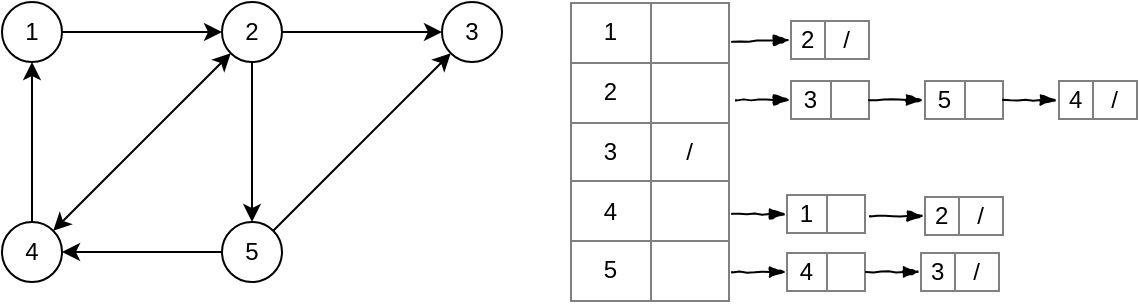 <mxfile version="10.6.7" type="github"><diagram id="oC0X6ZdHyarAYUJysurW" name="第 1 页"><mxGraphModel dx="1398" dy="677" grid="1" gridSize="10" guides="1" tooltips="1" connect="1" arrows="1" fold="1" page="1" pageScale="1" pageWidth="827" pageHeight="1169" math="0" shadow="0"><root><mxCell id="0"/><mxCell id="1" parent="0"/><mxCell id="_p4sKVFhMQk_3CcSbi1W-7" value="" style="edgeStyle=orthogonalEdgeStyle;rounded=0;orthogonalLoop=1;jettySize=auto;html=1;" edge="1" parent="1" source="_p4sKVFhMQk_3CcSbi1W-1" target="_p4sKVFhMQk_3CcSbi1W-6"><mxGeometry relative="1" as="geometry"/></mxCell><mxCell id="_p4sKVFhMQk_3CcSbi1W-1" value="1" style="ellipse;whiteSpace=wrap;html=1;aspect=fixed;" vertex="1" parent="1"><mxGeometry x="40" y="80" width="30" height="30" as="geometry"/></mxCell><mxCell id="_p4sKVFhMQk_3CcSbi1W-9" value="" style="edgeStyle=orthogonalEdgeStyle;rounded=0;orthogonalLoop=1;jettySize=auto;html=1;" edge="1" parent="1" source="_p4sKVFhMQk_3CcSbi1W-6" target="_p4sKVFhMQk_3CcSbi1W-8"><mxGeometry relative="1" as="geometry"/></mxCell><mxCell id="_p4sKVFhMQk_3CcSbi1W-11" value="" style="edgeStyle=orthogonalEdgeStyle;rounded=0;orthogonalLoop=1;jettySize=auto;html=1;" edge="1" parent="1" source="_p4sKVFhMQk_3CcSbi1W-6" target="_p4sKVFhMQk_3CcSbi1W-10"><mxGeometry relative="1" as="geometry"/></mxCell><mxCell id="_p4sKVFhMQk_3CcSbi1W-6" value="2" style="ellipse;whiteSpace=wrap;html=1;aspect=fixed;" vertex="1" parent="1"><mxGeometry x="150" y="80" width="30" height="30" as="geometry"/></mxCell><mxCell id="_p4sKVFhMQk_3CcSbi1W-10" value="5" style="ellipse;whiteSpace=wrap;html=1;aspect=fixed;" vertex="1" parent="1"><mxGeometry x="150" y="190" width="30" height="30" as="geometry"/></mxCell><mxCell id="_p4sKVFhMQk_3CcSbi1W-8" value="3" style="ellipse;whiteSpace=wrap;html=1;aspect=fixed;" vertex="1" parent="1"><mxGeometry x="260" y="80" width="30" height="30" as="geometry"/></mxCell><mxCell id="_p4sKVFhMQk_3CcSbi1W-2" value="4" style="ellipse;whiteSpace=wrap;html=1;aspect=fixed;" vertex="1" parent="1"><mxGeometry x="40" y="190" width="30" height="30" as="geometry"/></mxCell><mxCell id="_p4sKVFhMQk_3CcSbi1W-12" value="" style="endArrow=classic;startArrow=classic;html=1;entryX=0;entryY=1;entryDx=0;entryDy=0;exitX=1;exitY=0;exitDx=0;exitDy=0;" edge="1" parent="1" source="_p4sKVFhMQk_3CcSbi1W-2" target="_p4sKVFhMQk_3CcSbi1W-6"><mxGeometry width="50" height="50" relative="1" as="geometry"><mxPoint x="70" y="190" as="sourcePoint"/><mxPoint x="120" y="140" as="targetPoint"/></mxGeometry></mxCell><mxCell id="_p4sKVFhMQk_3CcSbi1W-13" value="" style="endArrow=classic;html=1;entryX=1;entryY=0.5;entryDx=0;entryDy=0;exitX=0;exitY=0.5;exitDx=0;exitDy=0;" edge="1" parent="1" source="_p4sKVFhMQk_3CcSbi1W-10" target="_p4sKVFhMQk_3CcSbi1W-2"><mxGeometry width="50" height="50" relative="1" as="geometry"><mxPoint x="90" y="270" as="sourcePoint"/><mxPoint x="140" y="220" as="targetPoint"/></mxGeometry></mxCell><mxCell id="_p4sKVFhMQk_3CcSbi1W-14" value="" style="endArrow=classic;html=1;exitX=0.5;exitY=0;exitDx=0;exitDy=0;entryX=0.5;entryY=1;entryDx=0;entryDy=0;" edge="1" parent="1" source="_p4sKVFhMQk_3CcSbi1W-2" target="_p4sKVFhMQk_3CcSbi1W-1"><mxGeometry width="50" height="50" relative="1" as="geometry"><mxPoint x="30" y="190" as="sourcePoint"/><mxPoint x="80" y="140" as="targetPoint"/></mxGeometry></mxCell><mxCell id="_p4sKVFhMQk_3CcSbi1W-15" value="" style="endArrow=classic;html=1;exitX=1;exitY=0;exitDx=0;exitDy=0;entryX=0;entryY=1;entryDx=0;entryDy=0;" edge="1" parent="1" source="_p4sKVFhMQk_3CcSbi1W-10" target="_p4sKVFhMQk_3CcSbi1W-8"><mxGeometry width="50" height="50" relative="1" as="geometry"><mxPoint x="200" y="200" as="sourcePoint"/><mxPoint x="250" y="150" as="targetPoint"/></mxGeometry></mxCell><mxCell id="_p4sKVFhMQk_3CcSbi1W-16" value="&lt;table border=&quot;1&quot; width=&quot;100%&quot; style=&quot;width: 100% ; height: 100% ; border-collapse: collapse&quot;&gt;&lt;tbody&gt;&lt;tr&gt;&lt;td align=&quot;center&quot;&gt;1&lt;/td&gt;&lt;td align=&quot;center&quot;&gt;&amp;nbsp;&amp;nbsp;&lt;/td&gt;&lt;/tr&gt;&lt;tr&gt;&lt;td align=&quot;center&quot;&gt;2&lt;/td&gt;&lt;td align=&quot;center&quot;&gt;&lt;br&gt;&lt;/td&gt;&lt;/tr&gt;&lt;tr&gt;&lt;td align=&quot;center&quot;&gt;3&lt;/td&gt;&lt;td align=&quot;center&quot;&gt;/&lt;/td&gt;&lt;/tr&gt;&lt;tr&gt;&lt;td style=&quot;text-align: center&quot;&gt;4&lt;/td&gt;&lt;td&gt;&lt;br&gt;&lt;/td&gt;&lt;/tr&gt;&lt;tr&gt;&lt;td style=&quot;text-align: center&quot;&gt;5&lt;/td&gt;&lt;td&gt;&lt;br&gt;&lt;/td&gt;&lt;/tr&gt;&lt;/tbody&gt;&lt;/table&gt;" style="text;html=1;strokeColor=none;fillColor=none;overflow=fill;" vertex="1" parent="1"><mxGeometry x="324" y="80" width="80" height="150" as="geometry"/></mxCell><mxCell id="_p4sKVFhMQk_3CcSbi1W-17" value="&lt;table border=&quot;1&quot; width=&quot;100%&quot; style=&quot;width: 100% ; height: 100% ; border-collapse: collapse&quot;&gt;&lt;tbody&gt;&lt;tr&gt;&lt;td align=&quot;center&quot;&gt;2&lt;/td&gt;&lt;td align=&quot;center&quot;&gt;&amp;nbsp;/&amp;nbsp;&lt;/td&gt;&lt;/tr&gt;&lt;/tbody&gt;&lt;/table&gt;" style="text;html=1;strokeColor=none;fillColor=none;overflow=fill;" vertex="1" parent="1"><mxGeometry x="434" y="89" width="40" height="20" as="geometry"/></mxCell><mxCell id="_p4sKVFhMQk_3CcSbi1W-18" value="" style="rounded=0;comic=1;strokeWidth=1;endArrow=blockThin;html=1;fontFamily=Comic Sans MS;fontStyle=1;entryX=0;entryY=0.5;entryDx=0;entryDy=0;exitX=1.013;exitY=0.133;exitDx=0;exitDy=0;exitPerimeter=0;" edge="1" parent="1" source="_p4sKVFhMQk_3CcSbi1W-16" target="_p4sKVFhMQk_3CcSbi1W-17"><mxGeometry width="50" height="50" relative="1" as="geometry"><mxPoint x="370" y="130" as="sourcePoint"/><mxPoint x="420" y="80" as="targetPoint"/></mxGeometry></mxCell><mxCell id="_p4sKVFhMQk_3CcSbi1W-21" value="" style="group" vertex="1" connectable="0" parent="1"><mxGeometry x="407" y="119" width="67" height="20" as="geometry"/></mxCell><mxCell id="_p4sKVFhMQk_3CcSbi1W-19" value="&lt;table border=&quot;1&quot; width=&quot;100%&quot; style=&quot;width: 100% ; height: 100% ; border-collapse: collapse&quot;&gt;&lt;tbody&gt;&lt;tr&gt;&lt;td align=&quot;center&quot;&gt;3&lt;/td&gt;&lt;td align=&quot;center&quot;&gt;&amp;nbsp;&amp;nbsp;&lt;/td&gt;&lt;/tr&gt;&lt;/tbody&gt;&lt;/table&gt;" style="text;html=1;strokeColor=none;fillColor=none;overflow=fill;" vertex="1" parent="_p4sKVFhMQk_3CcSbi1W-21"><mxGeometry x="27" width="40" height="20" as="geometry"/></mxCell><mxCell id="_p4sKVFhMQk_3CcSbi1W-20" value="" style="rounded=0;comic=1;strokeWidth=1;endArrow=blockThin;html=1;fontFamily=Comic Sans MS;fontStyle=1;entryX=0;entryY=0.5;entryDx=0;entryDy=0;" edge="1" parent="_p4sKVFhMQk_3CcSbi1W-21" target="_p4sKVFhMQk_3CcSbi1W-19"><mxGeometry width="50" height="50" relative="1" as="geometry"><mxPoint y="10" as="sourcePoint"/><mxPoint x="-317" y="131" as="targetPoint"/></mxGeometry></mxCell><mxCell id="_p4sKVFhMQk_3CcSbi1W-22" value="" style="group" vertex="1" connectable="0" parent="1"><mxGeometry x="473.5" y="119" width="67" height="20" as="geometry"/></mxCell><mxCell id="_p4sKVFhMQk_3CcSbi1W-23" value="&lt;table border=&quot;1&quot; width=&quot;100%&quot; style=&quot;width: 100% ; height: 100% ; border-collapse: collapse&quot;&gt;&lt;tbody&gt;&lt;tr&gt;&lt;td align=&quot;center&quot;&gt;5&lt;/td&gt;&lt;td align=&quot;center&quot;&gt;&amp;nbsp;&amp;nbsp;&lt;/td&gt;&lt;/tr&gt;&lt;/tbody&gt;&lt;/table&gt;" style="text;html=1;strokeColor=none;fillColor=none;overflow=fill;" vertex="1" parent="_p4sKVFhMQk_3CcSbi1W-22"><mxGeometry x="27" width="40" height="20" as="geometry"/></mxCell><mxCell id="_p4sKVFhMQk_3CcSbi1W-24" value="" style="rounded=0;comic=1;strokeWidth=1;endArrow=blockThin;html=1;fontFamily=Comic Sans MS;fontStyle=1;entryX=0;entryY=0.5;entryDx=0;entryDy=0;" edge="1" parent="_p4sKVFhMQk_3CcSbi1W-22" target="_p4sKVFhMQk_3CcSbi1W-23"><mxGeometry width="50" height="50" relative="1" as="geometry"><mxPoint y="10" as="sourcePoint"/><mxPoint x="-317" y="131" as="targetPoint"/></mxGeometry></mxCell><mxCell id="_p4sKVFhMQk_3CcSbi1W-25" value="" style="group" vertex="1" connectable="0" parent="1"><mxGeometry x="540.5" y="119" width="67" height="20" as="geometry"/></mxCell><mxCell id="_p4sKVFhMQk_3CcSbi1W-26" value="&lt;table border=&quot;1&quot; width=&quot;100%&quot; style=&quot;width: 100% ; height: 100% ; border-collapse: collapse&quot;&gt;&lt;tbody&gt;&lt;tr&gt;&lt;td align=&quot;center&quot;&gt;4&lt;/td&gt;&lt;td align=&quot;center&quot;&gt;&amp;nbsp;/&amp;nbsp;&lt;/td&gt;&lt;/tr&gt;&lt;/tbody&gt;&lt;/table&gt;" style="text;html=1;strokeColor=none;fillColor=none;overflow=fill;" vertex="1" parent="_p4sKVFhMQk_3CcSbi1W-25"><mxGeometry x="27" width="40" height="20" as="geometry"/></mxCell><mxCell id="_p4sKVFhMQk_3CcSbi1W-27" value="" style="rounded=0;comic=1;strokeWidth=1;endArrow=blockThin;html=1;fontFamily=Comic Sans MS;fontStyle=1;entryX=0;entryY=0.5;entryDx=0;entryDy=0;" edge="1" parent="_p4sKVFhMQk_3CcSbi1W-25" target="_p4sKVFhMQk_3CcSbi1W-26"><mxGeometry width="50" height="50" relative="1" as="geometry"><mxPoint y="10" as="sourcePoint"/><mxPoint x="-317" y="131" as="targetPoint"/></mxGeometry></mxCell><mxCell id="_p4sKVFhMQk_3CcSbi1W-28" value="" style="group" vertex="1" connectable="0" parent="1"><mxGeometry x="405" y="176" width="67" height="20" as="geometry"/></mxCell><mxCell id="_p4sKVFhMQk_3CcSbi1W-29" value="&lt;table border=&quot;1&quot; width=&quot;100%&quot; style=&quot;width: 100% ; height: 100% ; border-collapse: collapse&quot;&gt;&lt;tbody&gt;&lt;tr&gt;&lt;td align=&quot;center&quot;&gt;1&lt;/td&gt;&lt;td align=&quot;center&quot;&gt;&amp;nbsp;&amp;nbsp;&lt;/td&gt;&lt;/tr&gt;&lt;/tbody&gt;&lt;/table&gt;" style="text;html=1;strokeColor=none;fillColor=none;overflow=fill;" vertex="1" parent="_p4sKVFhMQk_3CcSbi1W-28"><mxGeometry x="27" width="40" height="20" as="geometry"/></mxCell><mxCell id="_p4sKVFhMQk_3CcSbi1W-30" value="" style="rounded=0;comic=1;strokeWidth=1;endArrow=blockThin;html=1;fontFamily=Comic Sans MS;fontStyle=1;entryX=0;entryY=0.5;entryDx=0;entryDy=0;" edge="1" parent="_p4sKVFhMQk_3CcSbi1W-28" target="_p4sKVFhMQk_3CcSbi1W-29"><mxGeometry width="50" height="50" relative="1" as="geometry"><mxPoint y="10" as="sourcePoint"/><mxPoint x="-317" y="131" as="targetPoint"/></mxGeometry></mxCell><mxCell id="_p4sKVFhMQk_3CcSbi1W-31" value="" style="group" vertex="1" connectable="0" parent="1"><mxGeometry x="474" y="177" width="67" height="20" as="geometry"/></mxCell><mxCell id="_p4sKVFhMQk_3CcSbi1W-32" value="&lt;table border=&quot;1&quot; width=&quot;100%&quot; style=&quot;width: 100% ; height: 100% ; border-collapse: collapse&quot;&gt;&lt;tbody&gt;&lt;tr&gt;&lt;td align=&quot;center&quot;&gt;2&lt;/td&gt;&lt;td align=&quot;center&quot;&gt;&amp;nbsp;/&amp;nbsp;&lt;/td&gt;&lt;/tr&gt;&lt;/tbody&gt;&lt;/table&gt;" style="text;html=1;strokeColor=none;fillColor=none;overflow=fill;" vertex="1" parent="_p4sKVFhMQk_3CcSbi1W-31"><mxGeometry x="27" width="40" height="20" as="geometry"/></mxCell><mxCell id="_p4sKVFhMQk_3CcSbi1W-33" value="" style="rounded=0;comic=1;strokeWidth=1;endArrow=blockThin;html=1;fontFamily=Comic Sans MS;fontStyle=1;entryX=0;entryY=0.5;entryDx=0;entryDy=0;" edge="1" parent="_p4sKVFhMQk_3CcSbi1W-31" target="_p4sKVFhMQk_3CcSbi1W-32"><mxGeometry width="50" height="50" relative="1" as="geometry"><mxPoint y="10" as="sourcePoint"/><mxPoint x="-317" y="131" as="targetPoint"/></mxGeometry></mxCell><mxCell id="_p4sKVFhMQk_3CcSbi1W-34" value="" style="group" vertex="1" connectable="0" parent="1"><mxGeometry x="405" y="205" width="67" height="20" as="geometry"/></mxCell><mxCell id="_p4sKVFhMQk_3CcSbi1W-35" value="&lt;table border=&quot;1&quot; width=&quot;100%&quot; style=&quot;width: 100% ; height: 100% ; border-collapse: collapse&quot;&gt;&lt;tbody&gt;&lt;tr&gt;&lt;td align=&quot;center&quot;&gt;4&lt;/td&gt;&lt;td align=&quot;center&quot;&gt;&amp;nbsp;&amp;nbsp;&lt;/td&gt;&lt;/tr&gt;&lt;/tbody&gt;&lt;/table&gt;" style="text;html=1;strokeColor=none;fillColor=none;overflow=fill;" vertex="1" parent="_p4sKVFhMQk_3CcSbi1W-34"><mxGeometry x="27" width="40" height="20" as="geometry"/></mxCell><mxCell id="_p4sKVFhMQk_3CcSbi1W-36" value="" style="rounded=0;comic=1;strokeWidth=1;endArrow=blockThin;html=1;fontFamily=Comic Sans MS;fontStyle=1;entryX=0;entryY=0.5;entryDx=0;entryDy=0;" edge="1" parent="_p4sKVFhMQk_3CcSbi1W-34" target="_p4sKVFhMQk_3CcSbi1W-35"><mxGeometry width="50" height="50" relative="1" as="geometry"><mxPoint y="10" as="sourcePoint"/><mxPoint x="-317" y="131" as="targetPoint"/></mxGeometry></mxCell><mxCell id="_p4sKVFhMQk_3CcSbi1W-37" value="" style="group" vertex="1" connectable="0" parent="1"><mxGeometry x="472" y="205" width="67" height="20" as="geometry"/></mxCell><mxCell id="_p4sKVFhMQk_3CcSbi1W-38" value="&lt;table border=&quot;1&quot; width=&quot;100%&quot; style=&quot;width: 100% ; height: 100% ; border-collapse: collapse&quot;&gt;&lt;tbody&gt;&lt;tr&gt;&lt;td align=&quot;center&quot;&gt;3&lt;/td&gt;&lt;td align=&quot;center&quot;&gt;&amp;nbsp;/&amp;nbsp;&lt;/td&gt;&lt;/tr&gt;&lt;/tbody&gt;&lt;/table&gt;" style="text;html=1;strokeColor=none;fillColor=none;overflow=fill;" vertex="1" parent="_p4sKVFhMQk_3CcSbi1W-37"><mxGeometry x="27" width="40" height="20" as="geometry"/></mxCell><mxCell id="_p4sKVFhMQk_3CcSbi1W-39" value="" style="rounded=0;comic=1;strokeWidth=1;endArrow=blockThin;html=1;fontFamily=Comic Sans MS;fontStyle=1;entryX=0;entryY=0.5;entryDx=0;entryDy=0;" edge="1" parent="_p4sKVFhMQk_3CcSbi1W-37" target="_p4sKVFhMQk_3CcSbi1W-38"><mxGeometry width="50" height="50" relative="1" as="geometry"><mxPoint y="10" as="sourcePoint"/><mxPoint x="-317" y="131" as="targetPoint"/></mxGeometry></mxCell></root></mxGraphModel></diagram></mxfile>